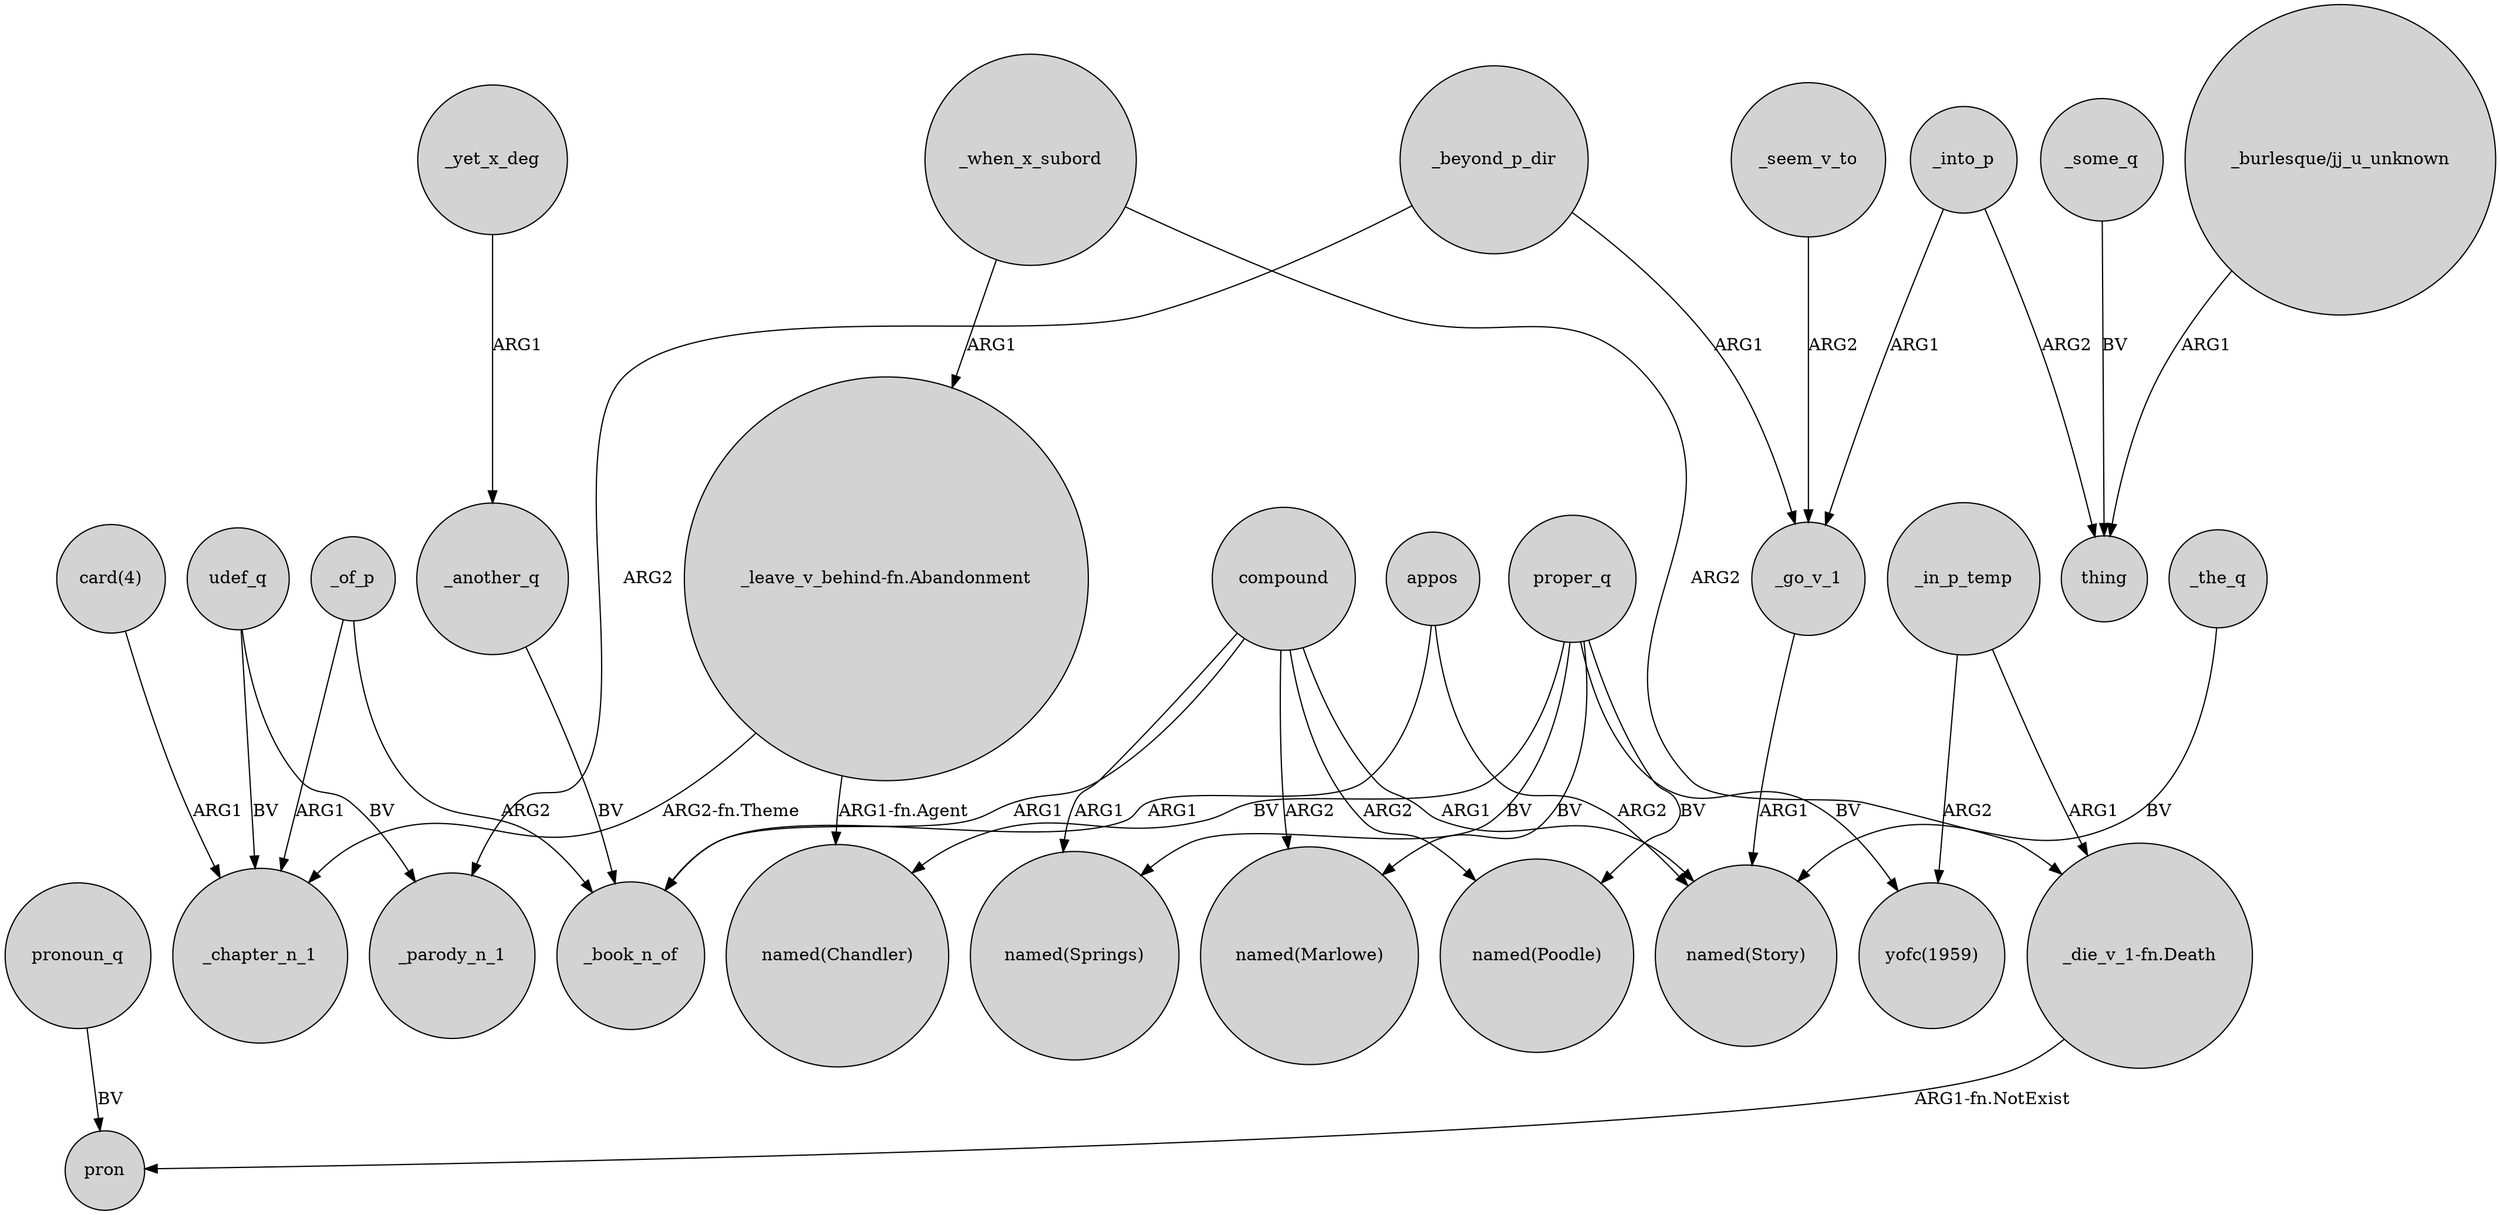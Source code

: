 digraph {
	node [shape=circle style=filled]
	"_die_v_1-fn.Death" -> pron [label="ARG1-fn.NotExist"]
	udef_q -> _chapter_n_1 [label=BV]
	_beyond_p_dir -> _go_v_1 [label=ARG1]
	udef_q -> _parody_n_1 [label=BV]
	_when_x_subord -> "_leave_v_behind-fn.Abandonment" [label=ARG1]
	_of_p -> _book_n_of [label=ARG2]
	proper_q -> "yofc(1959)" [label=BV]
	_some_q -> thing [label=BV]
	compound -> "named(Springs)" [label=ARG1]
	appos -> _book_n_of [label=ARG1]
	"_burlesque/jj_u_unknown" -> thing [label=ARG1]
	"card(4)" -> _chapter_n_1 [label=ARG1]
	_yet_x_deg -> _another_q [label=ARG1]
	_in_p_temp -> "yofc(1959)" [label=ARG2]
	proper_q -> "named(Marlowe)" [label=BV]
	"_leave_v_behind-fn.Abandonment" -> _chapter_n_1 [label="ARG2-fn.Theme"]
	proper_q -> "named(Springs)" [label=BV]
	_when_x_subord -> "_die_v_1-fn.Death" [label=ARG2]
	proper_q -> "named(Poodle)" [label=BV]
	pronoun_q -> pron [label=BV]
	"_leave_v_behind-fn.Abandonment" -> "named(Chandler)" [label="ARG1-fn.Agent"]
	proper_q -> "named(Chandler)" [label=BV]
	compound -> "named(Marlowe)" [label=ARG2]
	_in_p_temp -> "_die_v_1-fn.Death" [label=ARG1]
	_go_v_1 -> "named(Story)" [label=ARG1]
	_the_q -> "named(Story)" [label=BV]
	_beyond_p_dir -> _parody_n_1 [label=ARG2]
	_into_p -> thing [label=ARG2]
	compound -> "named(Story)" [label=ARG1]
	_seem_v_to -> _go_v_1 [label=ARG2]
	compound -> "named(Poodle)" [label=ARG2]
	_another_q -> _book_n_of [label=BV]
	_into_p -> _go_v_1 [label=ARG1]
	compound -> _book_n_of [label=ARG1]
	appos -> "named(Story)" [label=ARG2]
	_of_p -> _chapter_n_1 [label=ARG1]
}
